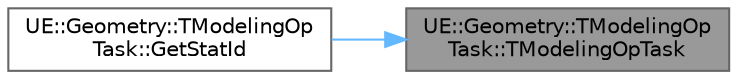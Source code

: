 digraph "UE::Geometry::TModelingOpTask::TModelingOpTask"
{
 // INTERACTIVE_SVG=YES
 // LATEX_PDF_SIZE
  bgcolor="transparent";
  edge [fontname=Helvetica,fontsize=10,labelfontname=Helvetica,labelfontsize=10];
  node [fontname=Helvetica,fontsize=10,shape=box,height=0.2,width=0.4];
  rankdir="RL";
  Node1 [id="Node000001",label="UE::Geometry::TModelingOp\lTask::TModelingOpTask",height=0.2,width=0.4,color="gray40", fillcolor="grey60", style="filled", fontcolor="black",tooltip=" "];
  Node1 -> Node2 [id="edge1_Node000001_Node000002",dir="back",color="steelblue1",style="solid",tooltip=" "];
  Node2 [id="Node000002",label="UE::Geometry::TModelingOp\lTask::GetStatId",height=0.2,width=0.4,color="grey40", fillcolor="white", style="filled",URL="$d9/d90/classUE_1_1Geometry_1_1TModelingOpTask.html#aac6f69c6bd294b2b7bc5660853b9977a",tooltip=" "];
}
